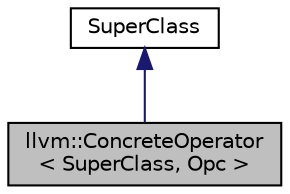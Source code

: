 digraph "llvm::ConcreteOperator&lt; SuperClass, Opc &gt;"
{
 // LATEX_PDF_SIZE
  bgcolor="transparent";
  edge [fontname="Helvetica",fontsize="10",labelfontname="Helvetica",labelfontsize="10"];
  node [fontname="Helvetica",fontsize="10",shape="box"];
  Node1 [label="llvm::ConcreteOperator\l\< SuperClass, Opc \>",height=0.2,width=0.4,color="black", fillcolor="grey75", style="filled", fontcolor="black",tooltip="A helper template for defining operators for individual opcodes."];
  Node2 -> Node1 [dir="back",color="midnightblue",fontsize="10",style="solid",fontname="Helvetica"];
  Node2 [label="SuperClass",height=0.2,width=0.4,color="black",URL="$classSuperClass.html",tooltip=" "];
}
